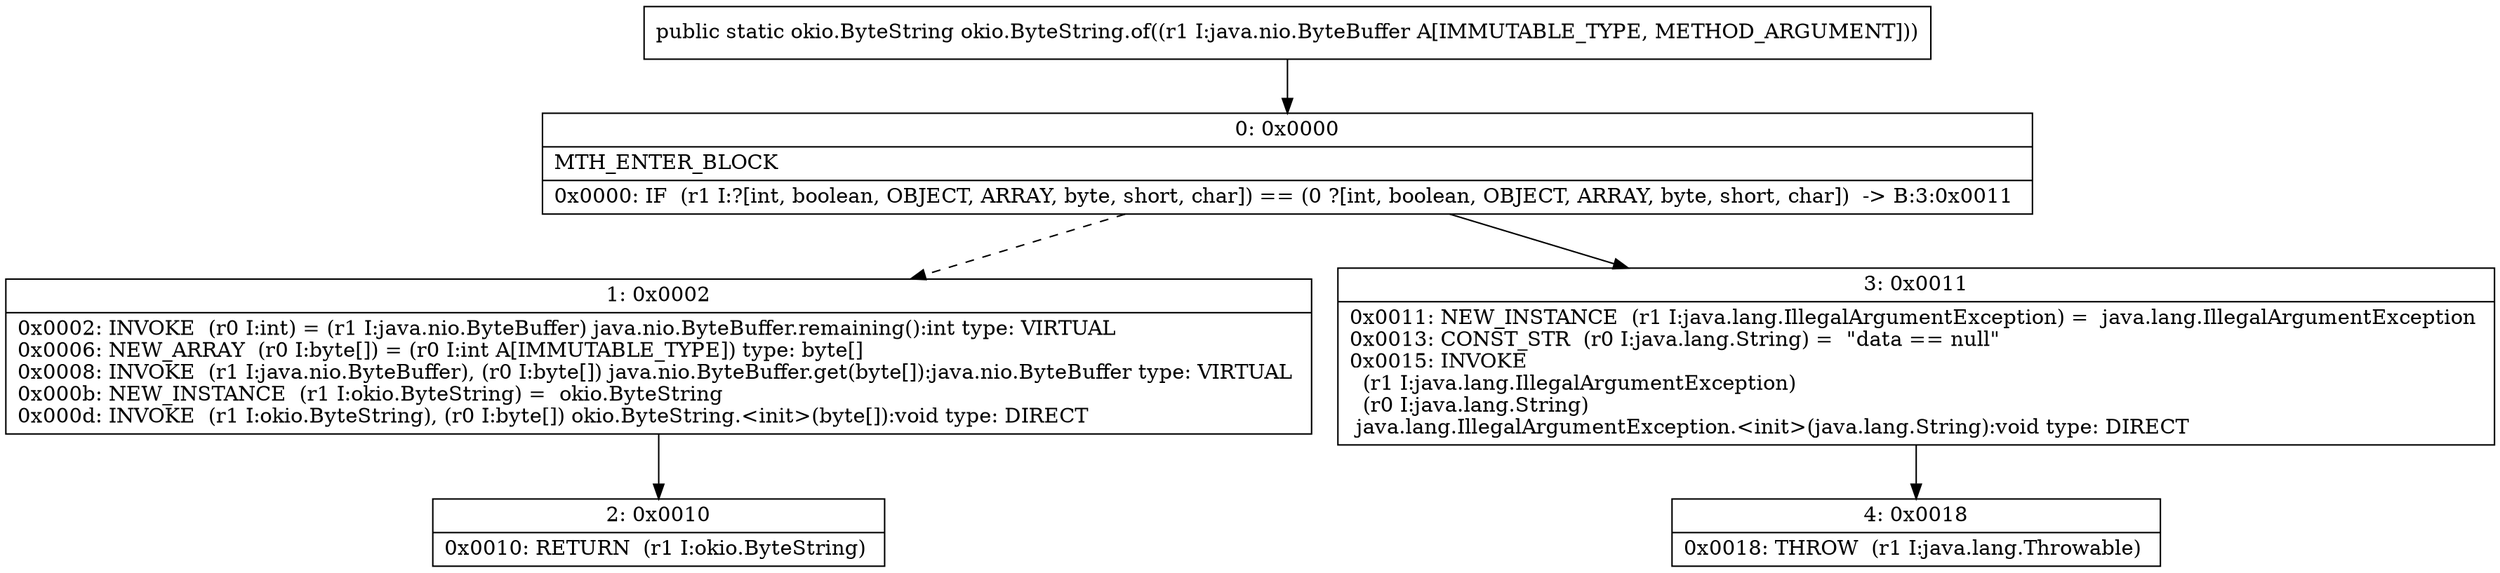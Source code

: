 digraph "CFG forokio.ByteString.of(Ljava\/nio\/ByteBuffer;)Lokio\/ByteString;" {
Node_0 [shape=record,label="{0\:\ 0x0000|MTH_ENTER_BLOCK\l|0x0000: IF  (r1 I:?[int, boolean, OBJECT, ARRAY, byte, short, char]) == (0 ?[int, boolean, OBJECT, ARRAY, byte, short, char])  \-\> B:3:0x0011 \l}"];
Node_1 [shape=record,label="{1\:\ 0x0002|0x0002: INVOKE  (r0 I:int) = (r1 I:java.nio.ByteBuffer) java.nio.ByteBuffer.remaining():int type: VIRTUAL \l0x0006: NEW_ARRAY  (r0 I:byte[]) = (r0 I:int A[IMMUTABLE_TYPE]) type: byte[] \l0x0008: INVOKE  (r1 I:java.nio.ByteBuffer), (r0 I:byte[]) java.nio.ByteBuffer.get(byte[]):java.nio.ByteBuffer type: VIRTUAL \l0x000b: NEW_INSTANCE  (r1 I:okio.ByteString) =  okio.ByteString \l0x000d: INVOKE  (r1 I:okio.ByteString), (r0 I:byte[]) okio.ByteString.\<init\>(byte[]):void type: DIRECT \l}"];
Node_2 [shape=record,label="{2\:\ 0x0010|0x0010: RETURN  (r1 I:okio.ByteString) \l}"];
Node_3 [shape=record,label="{3\:\ 0x0011|0x0011: NEW_INSTANCE  (r1 I:java.lang.IllegalArgumentException) =  java.lang.IllegalArgumentException \l0x0013: CONST_STR  (r0 I:java.lang.String) =  \"data == null\" \l0x0015: INVOKE  \l  (r1 I:java.lang.IllegalArgumentException)\l  (r0 I:java.lang.String)\l java.lang.IllegalArgumentException.\<init\>(java.lang.String):void type: DIRECT \l}"];
Node_4 [shape=record,label="{4\:\ 0x0018|0x0018: THROW  (r1 I:java.lang.Throwable) \l}"];
MethodNode[shape=record,label="{public static okio.ByteString okio.ByteString.of((r1 I:java.nio.ByteBuffer A[IMMUTABLE_TYPE, METHOD_ARGUMENT])) }"];
MethodNode -> Node_0;
Node_0 -> Node_1[style=dashed];
Node_0 -> Node_3;
Node_1 -> Node_2;
Node_3 -> Node_4;
}

